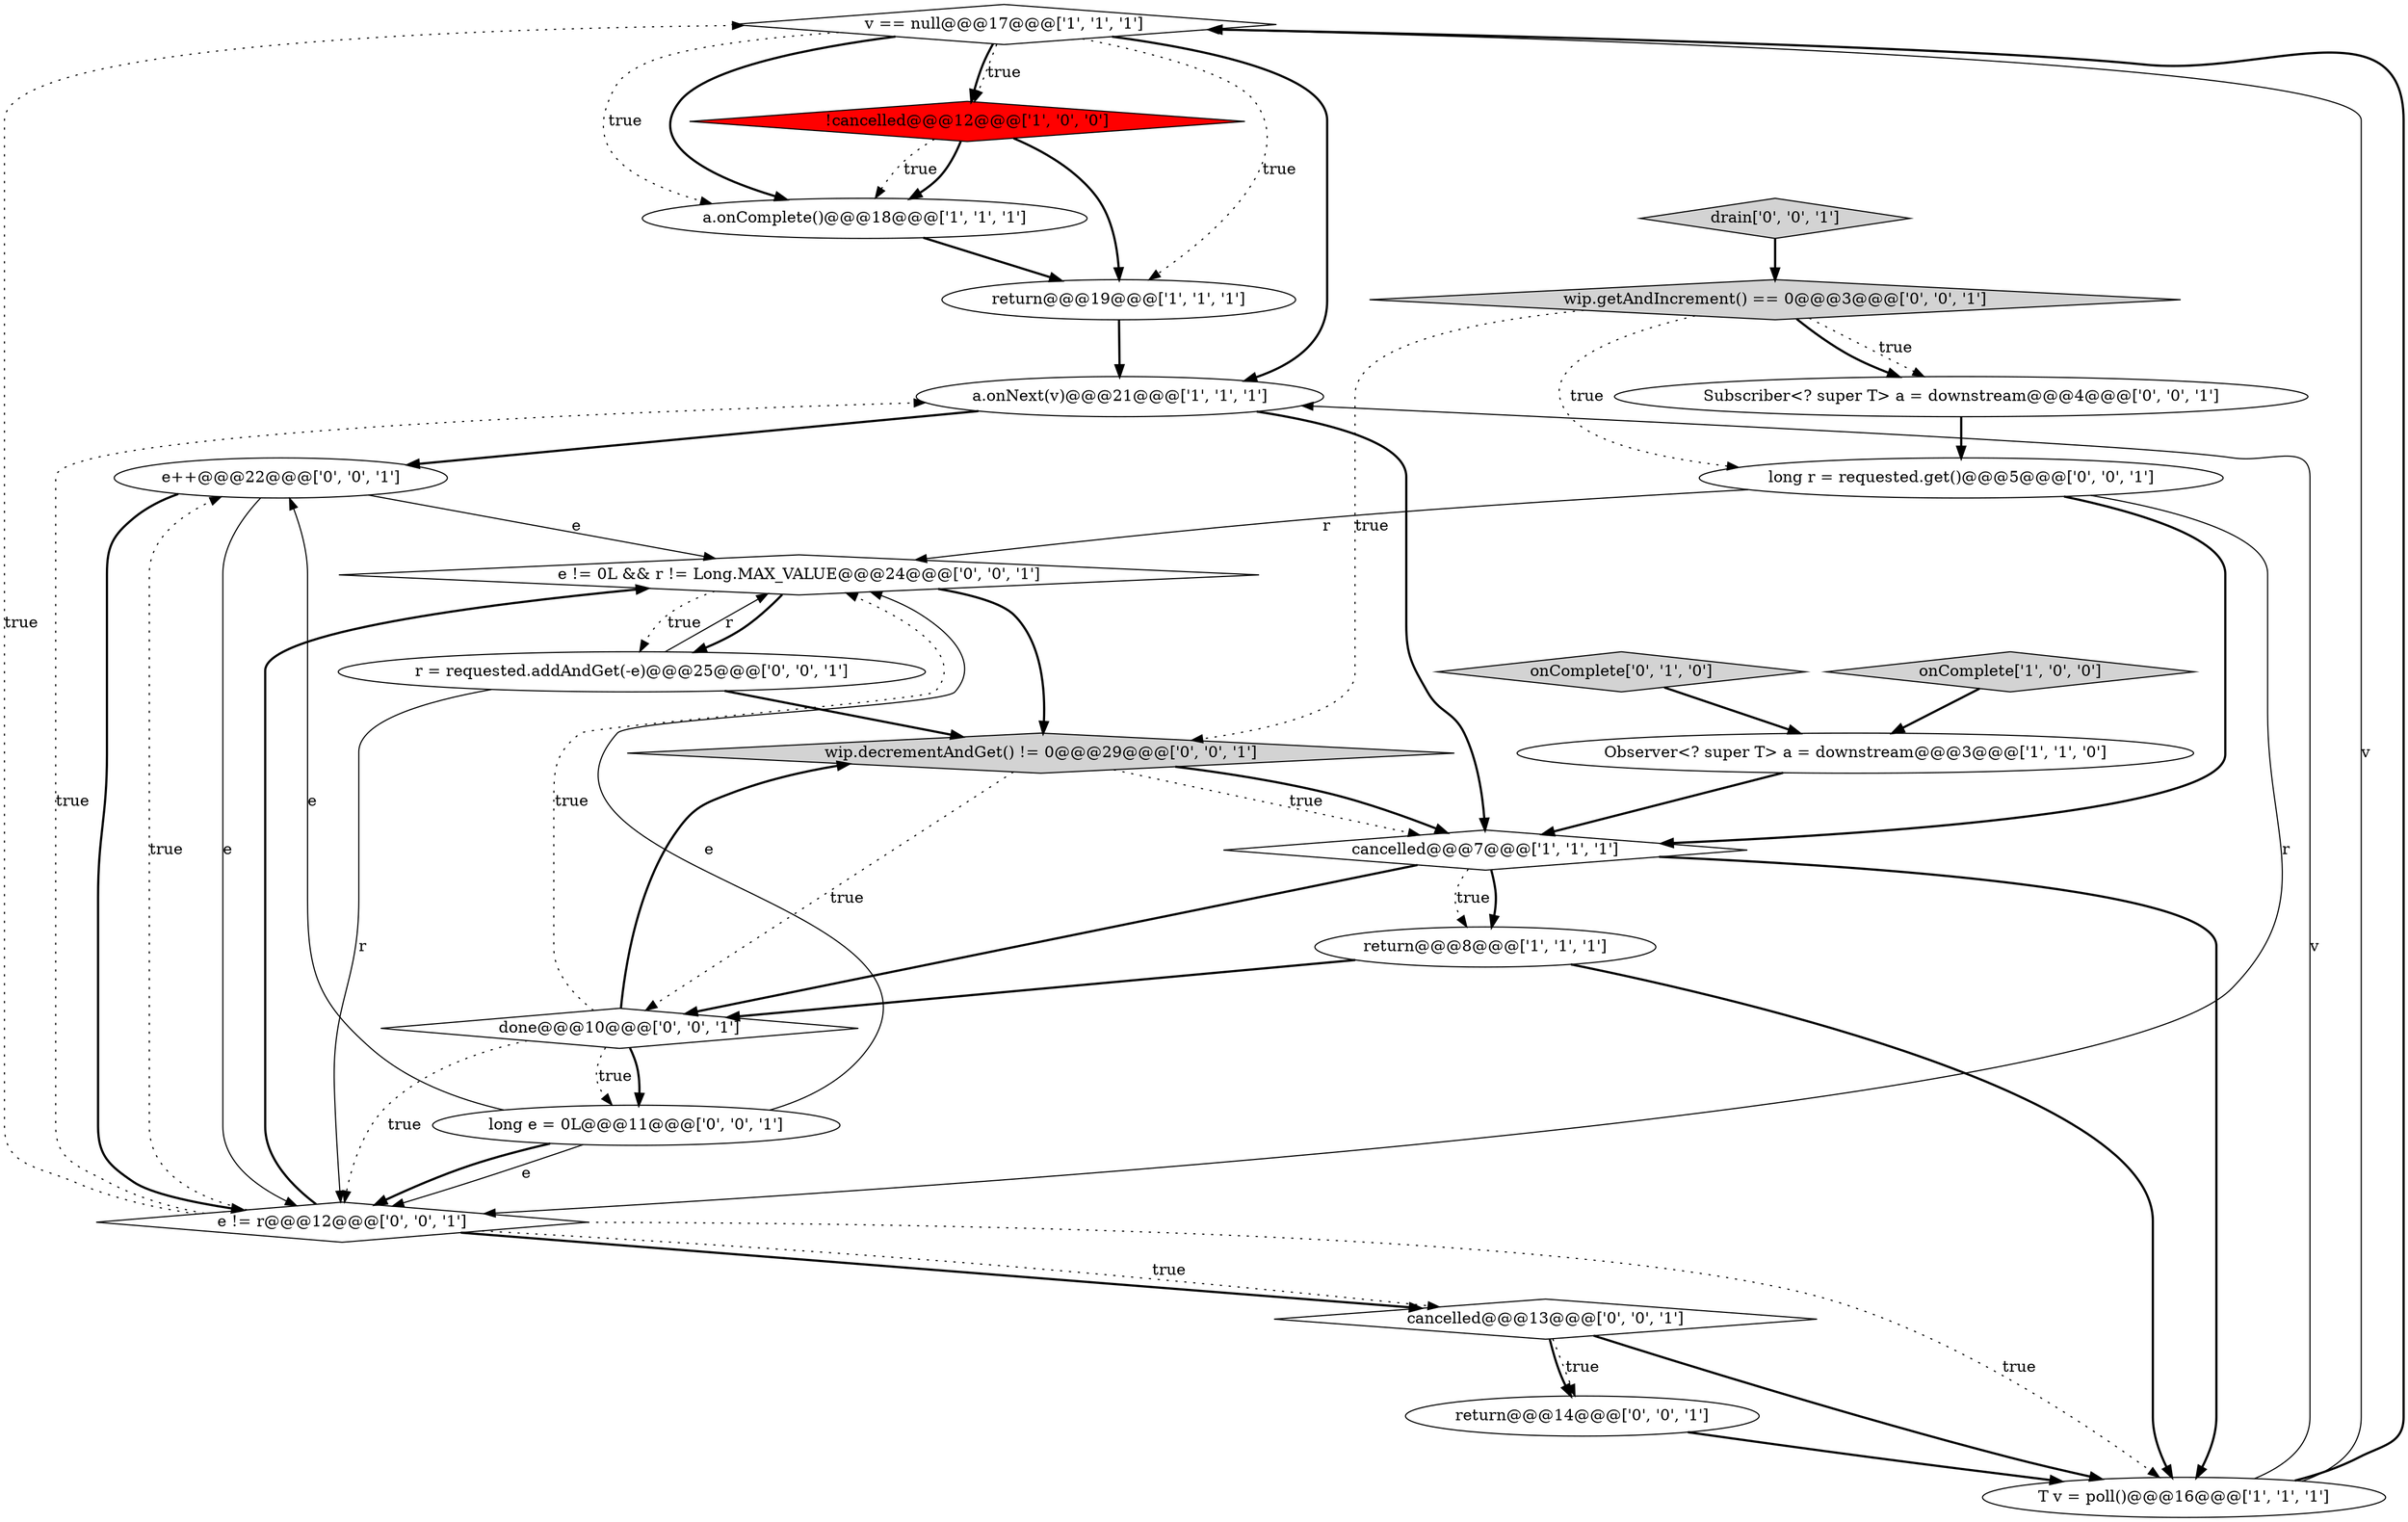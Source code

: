 digraph {
4 [style = filled, label = "v == null@@@17@@@['1', '1', '1']", fillcolor = white, shape = diamond image = "AAA0AAABBB1BBB"];
7 [style = filled, label = "return@@@19@@@['1', '1', '1']", fillcolor = white, shape = ellipse image = "AAA0AAABBB1BBB"];
17 [style = filled, label = "e++@@@22@@@['0', '0', '1']", fillcolor = white, shape = ellipse image = "AAA0AAABBB3BBB"];
14 [style = filled, label = "Subscriber<? super T> a = downstream@@@4@@@['0', '0', '1']", fillcolor = white, shape = ellipse image = "AAA0AAABBB3BBB"];
13 [style = filled, label = "return@@@14@@@['0', '0', '1']", fillcolor = white, shape = ellipse image = "AAA0AAABBB3BBB"];
1 [style = filled, label = "cancelled@@@7@@@['1', '1', '1']", fillcolor = white, shape = diamond image = "AAA0AAABBB1BBB"];
0 [style = filled, label = "a.onNext(v)@@@21@@@['1', '1', '1']", fillcolor = white, shape = ellipse image = "AAA0AAABBB1BBB"];
5 [style = filled, label = "a.onComplete()@@@18@@@['1', '1', '1']", fillcolor = white, shape = ellipse image = "AAA0AAABBB1BBB"];
10 [style = filled, label = "onComplete['0', '1', '0']", fillcolor = lightgray, shape = diamond image = "AAA0AAABBB2BBB"];
12 [style = filled, label = "r = requested.addAndGet(-e)@@@25@@@['0', '0', '1']", fillcolor = white, shape = ellipse image = "AAA0AAABBB3BBB"];
22 [style = filled, label = "cancelled@@@13@@@['0', '0', '1']", fillcolor = white, shape = diamond image = "AAA0AAABBB3BBB"];
2 [style = filled, label = "!cancelled@@@12@@@['1', '0', '0']", fillcolor = red, shape = diamond image = "AAA1AAABBB1BBB"];
15 [style = filled, label = "wip.decrementAndGet() != 0@@@29@@@['0', '0', '1']", fillcolor = lightgray, shape = diamond image = "AAA0AAABBB3BBB"];
9 [style = filled, label = "T v = poll()@@@16@@@['1', '1', '1']", fillcolor = white, shape = ellipse image = "AAA0AAABBB1BBB"];
3 [style = filled, label = "Observer<? super T> a = downstream@@@3@@@['1', '1', '0']", fillcolor = white, shape = ellipse image = "AAA0AAABBB1BBB"];
23 [style = filled, label = "long e = 0L@@@11@@@['0', '0', '1']", fillcolor = white, shape = ellipse image = "AAA0AAABBB3BBB"];
16 [style = filled, label = "done@@@10@@@['0', '0', '1']", fillcolor = white, shape = diamond image = "AAA0AAABBB3BBB"];
20 [style = filled, label = "e != 0L && r != Long.MAX_VALUE@@@24@@@['0', '0', '1']", fillcolor = white, shape = diamond image = "AAA0AAABBB3BBB"];
6 [style = filled, label = "onComplete['1', '0', '0']", fillcolor = lightgray, shape = diamond image = "AAA0AAABBB1BBB"];
11 [style = filled, label = "drain['0', '0', '1']", fillcolor = lightgray, shape = diamond image = "AAA0AAABBB3BBB"];
18 [style = filled, label = "e != r@@@12@@@['0', '0', '1']", fillcolor = white, shape = diamond image = "AAA0AAABBB3BBB"];
19 [style = filled, label = "long r = requested.get()@@@5@@@['0', '0', '1']", fillcolor = white, shape = ellipse image = "AAA0AAABBB3BBB"];
21 [style = filled, label = "wip.getAndIncrement() == 0@@@3@@@['0', '0', '1']", fillcolor = lightgray, shape = diamond image = "AAA0AAABBB3BBB"];
8 [style = filled, label = "return@@@8@@@['1', '1', '1']", fillcolor = white, shape = ellipse image = "AAA0AAABBB1BBB"];
6->3 [style = bold, label=""];
8->16 [style = bold, label=""];
16->15 [style = bold, label=""];
4->5 [style = dotted, label="true"];
1->8 [style = bold, label=""];
3->1 [style = bold, label=""];
21->15 [style = dotted, label="true"];
19->20 [style = solid, label="r"];
9->4 [style = solid, label="v"];
0->17 [style = bold, label=""];
23->20 [style = solid, label="e"];
12->20 [style = solid, label="r"];
9->4 [style = bold, label=""];
11->21 [style = bold, label=""];
22->9 [style = bold, label=""];
17->20 [style = solid, label="e"];
12->15 [style = bold, label=""];
4->7 [style = dotted, label="true"];
23->18 [style = solid, label="e"];
10->3 [style = bold, label=""];
14->19 [style = bold, label=""];
16->20 [style = dotted, label="true"];
7->0 [style = bold, label=""];
4->2 [style = bold, label=""];
16->23 [style = bold, label=""];
15->16 [style = dotted, label="true"];
16->23 [style = dotted, label="true"];
17->18 [style = solid, label="e"];
19->18 [style = solid, label="r"];
1->9 [style = bold, label=""];
4->0 [style = bold, label=""];
19->1 [style = bold, label=""];
18->20 [style = bold, label=""];
18->22 [style = bold, label=""];
1->16 [style = bold, label=""];
0->1 [style = bold, label=""];
15->1 [style = dotted, label="true"];
12->18 [style = solid, label="r"];
17->18 [style = bold, label=""];
21->19 [style = dotted, label="true"];
18->9 [style = dotted, label="true"];
20->12 [style = bold, label=""];
22->13 [style = dotted, label="true"];
8->9 [style = bold, label=""];
1->8 [style = dotted, label="true"];
21->14 [style = dotted, label="true"];
23->17 [style = solid, label="e"];
18->0 [style = dotted, label="true"];
5->7 [style = bold, label=""];
18->22 [style = dotted, label="true"];
20->12 [style = dotted, label="true"];
13->9 [style = bold, label=""];
18->4 [style = dotted, label="true"];
2->7 [style = bold, label=""];
18->17 [style = dotted, label="true"];
9->0 [style = solid, label="v"];
2->5 [style = dotted, label="true"];
20->15 [style = bold, label=""];
4->5 [style = bold, label=""];
23->18 [style = bold, label=""];
4->2 [style = dotted, label="true"];
22->13 [style = bold, label=""];
2->5 [style = bold, label=""];
21->14 [style = bold, label=""];
15->1 [style = bold, label=""];
16->18 [style = dotted, label="true"];
}
